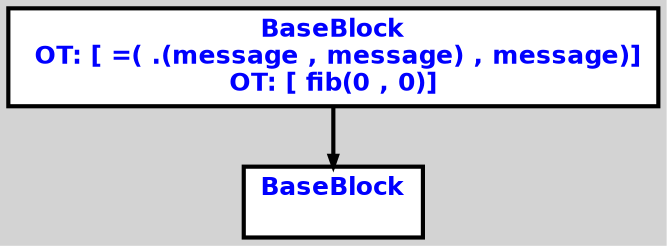 digraph G {
ordering=out;
ranksep=.4;
bgcolor="lightgrey";  node [shape=box, fixedsize=false, fontsize=12, fontname="Helvetica-bold", fontcolor="blue"
width=.25, height=.25, color="black", fillcolor="white", style="filled, solid, bold"];

edge [arrowsize=.5, color="black", style="bold"]    n000011C81FF229C0 [label="BaseBlock\n OT: [ =( .(message , message) , message)]
OT: [ fib(0 , 0)]
"]
    n000011C81FF22A20 [label="BaseBlock\n "]
    n000011C81FF229C0 -> n000011C81FF22A20
}
